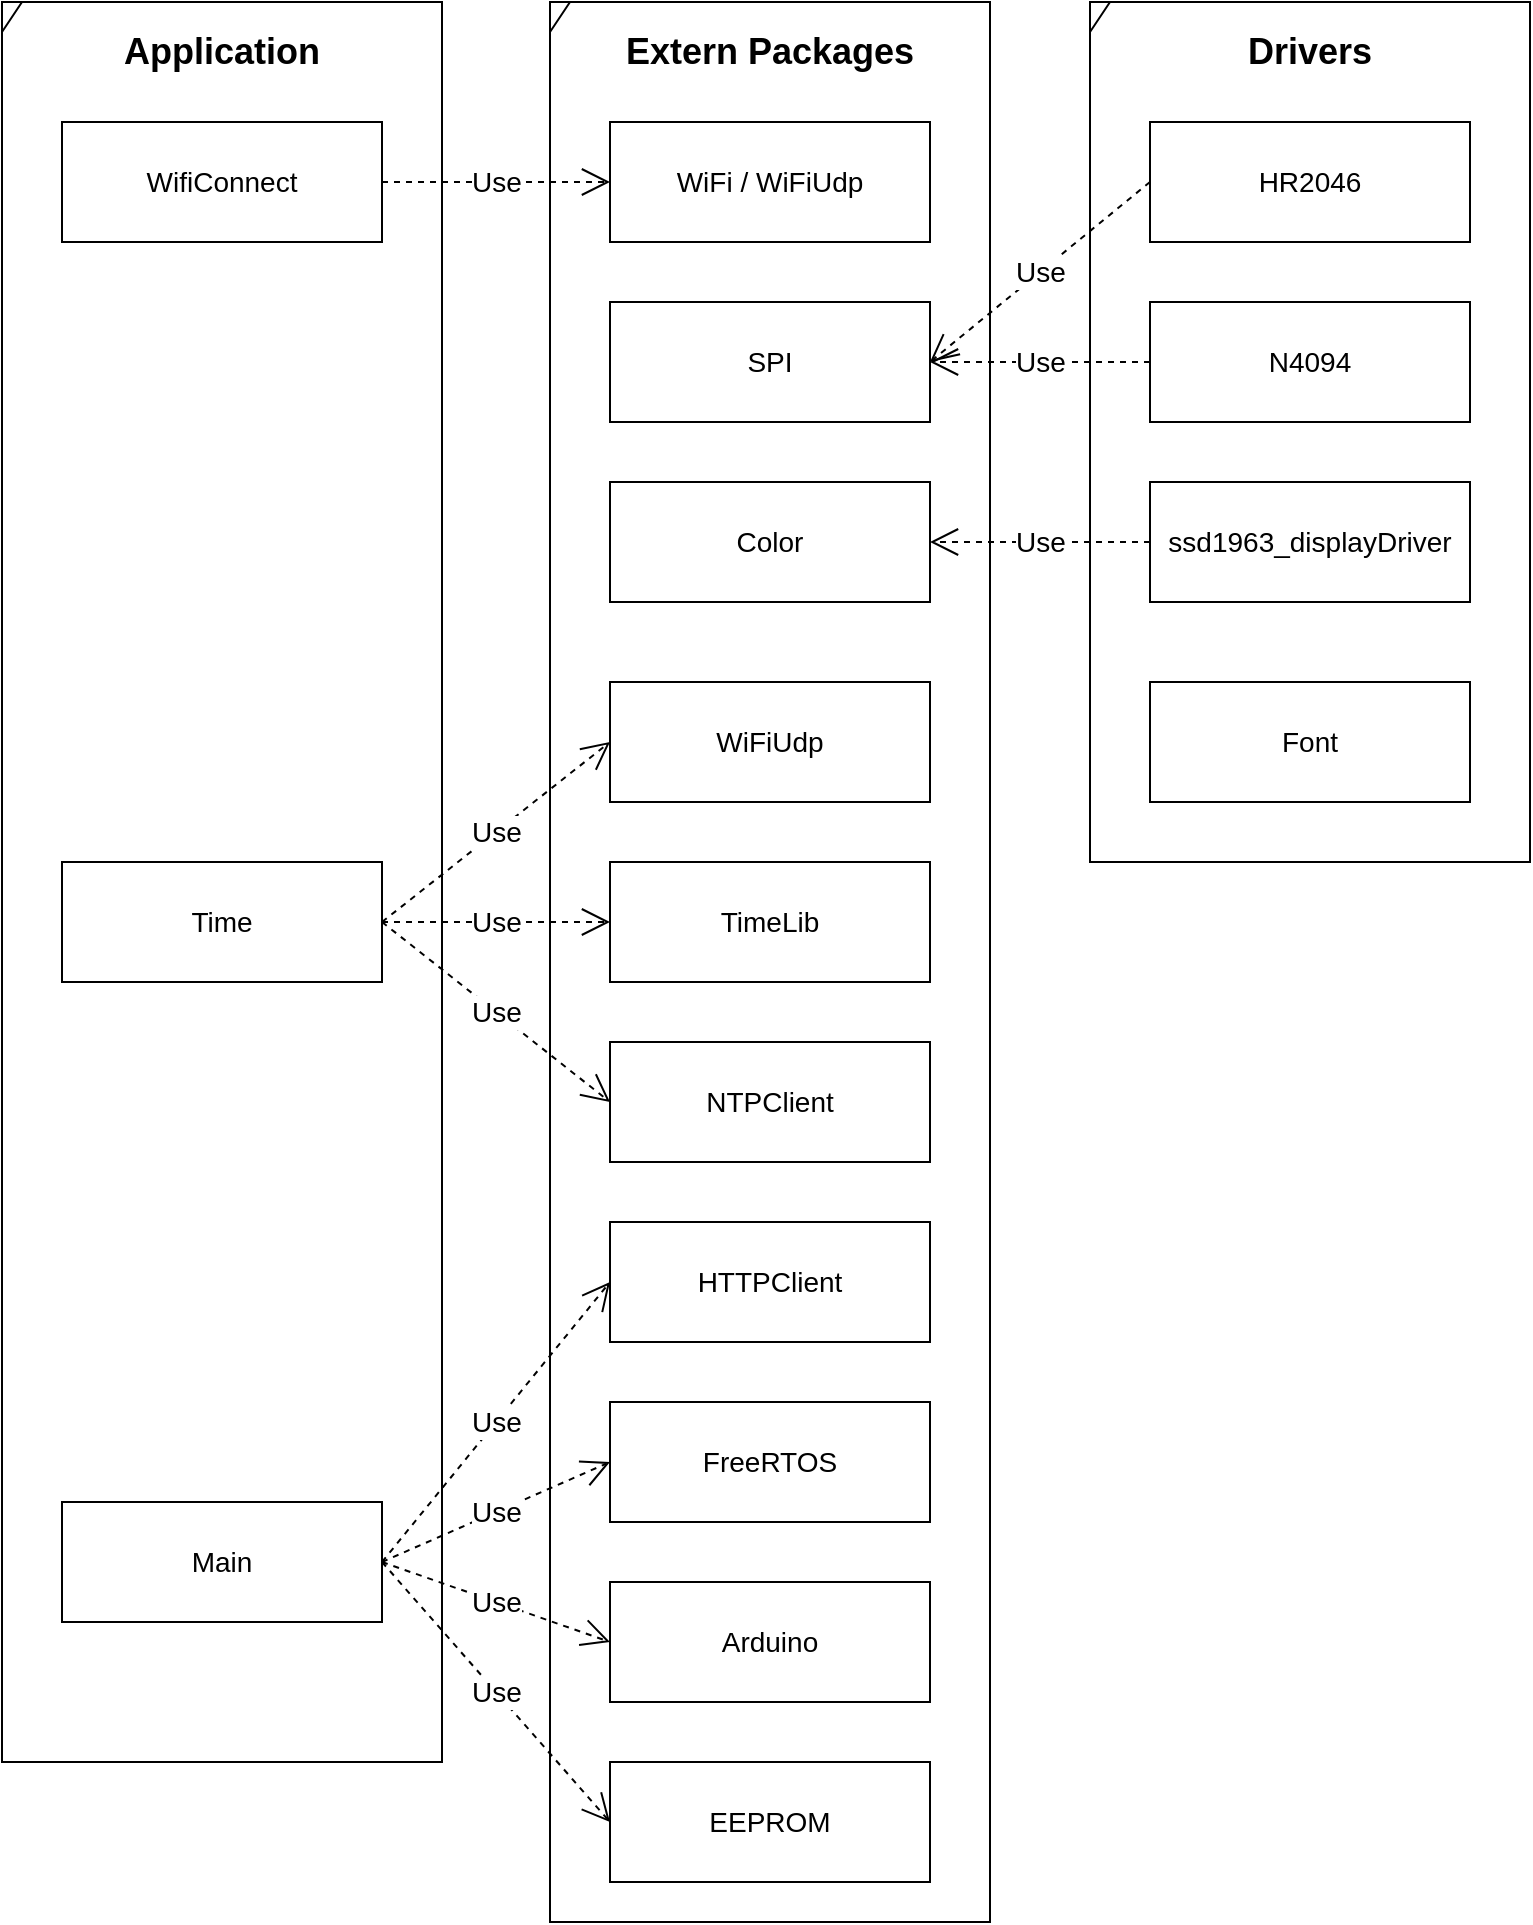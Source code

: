 <mxfile version="21.3.6" type="github">
  <diagram name="Page-1" id="uVUU3HiS8sGQWJeHyTkJ">
    <mxGraphModel dx="1912" dy="1011" grid="1" gridSize="10" guides="1" tooltips="1" connect="1" arrows="1" fold="1" page="1" pageScale="1" pageWidth="827" pageHeight="1169" math="0" shadow="0">
      <root>
        <mxCell id="0" />
        <mxCell id="1" parent="0" />
        <mxCell id="_Ct2iXuldBmcwld-qdM1-1" value="WifiConnect" style="rounded=0;whiteSpace=wrap;html=1;fontSize=14;" vertex="1" parent="1">
          <mxGeometry x="60" y="240" width="160" height="60" as="geometry" />
        </mxCell>
        <mxCell id="_Ct2iXuldBmcwld-qdM1-2" value="&lt;b&gt;&lt;font style=&quot;font-size: 18px;&quot;&gt;Application&lt;/font&gt;&lt;/b&gt;" style="text;html=1;strokeColor=none;fillColor=none;align=center;verticalAlign=middle;whiteSpace=wrap;rounded=0;" vertex="1" parent="1">
          <mxGeometry x="110" y="190" width="60" height="30" as="geometry" />
        </mxCell>
        <mxCell id="_Ct2iXuldBmcwld-qdM1-3" value="&lt;span style=&quot;font-size: 18px;&quot;&gt;&lt;b&gt;Drivers&lt;/b&gt;&lt;/span&gt;" style="text;html=1;strokeColor=none;fillColor=none;align=center;verticalAlign=middle;whiteSpace=wrap;rounded=0;" vertex="1" parent="1">
          <mxGeometry x="654" y="190" width="60" height="30" as="geometry" />
        </mxCell>
        <mxCell id="_Ct2iXuldBmcwld-qdM1-4" value="ssd1963_displayDriver" style="rounded=0;whiteSpace=wrap;html=1;fontSize=14;" vertex="1" parent="1">
          <mxGeometry x="604" y="420" width="160" height="60" as="geometry" />
        </mxCell>
        <mxCell id="_Ct2iXuldBmcwld-qdM1-5" value="HR2046" style="rounded=0;whiteSpace=wrap;html=1;fontSize=14;" vertex="1" parent="1">
          <mxGeometry x="604" y="240" width="160" height="60" as="geometry" />
        </mxCell>
        <mxCell id="_Ct2iXuldBmcwld-qdM1-6" value="N4094" style="rounded=0;whiteSpace=wrap;html=1;fontSize=14;" vertex="1" parent="1">
          <mxGeometry x="604" y="330" width="160" height="60" as="geometry" />
        </mxCell>
        <mxCell id="_Ct2iXuldBmcwld-qdM1-7" value="WiFi / WiFiUdp" style="rounded=0;whiteSpace=wrap;html=1;fontSize=14;" vertex="1" parent="1">
          <mxGeometry x="334" y="240" width="160" height="60" as="geometry" />
        </mxCell>
        <mxCell id="_Ct2iXuldBmcwld-qdM1-8" value="&lt;b&gt;&lt;font style=&quot;font-size: 18px;&quot;&gt;Extern Packages&lt;/font&gt;&lt;/b&gt;" style="text;html=1;strokeColor=none;fillColor=none;align=center;verticalAlign=middle;whiteSpace=wrap;rounded=0;" vertex="1" parent="1">
          <mxGeometry x="326" y="190" width="176" height="30" as="geometry" />
        </mxCell>
        <mxCell id="_Ct2iXuldBmcwld-qdM1-9" value="SPI" style="rounded=0;whiteSpace=wrap;html=1;fontSize=14;" vertex="1" parent="1">
          <mxGeometry x="334" y="330" width="160" height="60" as="geometry" />
        </mxCell>
        <mxCell id="_Ct2iXuldBmcwld-qdM1-10" value="Color" style="rounded=0;whiteSpace=wrap;html=1;fontSize=14;" vertex="1" parent="1">
          <mxGeometry x="334" y="420" width="160" height="60" as="geometry" />
        </mxCell>
        <mxCell id="_Ct2iXuldBmcwld-qdM1-11" value="Use" style="endArrow=open;endSize=12;dashed=1;html=1;rounded=0;entryX=1;entryY=0.5;entryDx=0;entryDy=0;exitX=0;exitY=0.5;exitDx=0;exitDy=0;fontSize=14;" edge="1" parent="1" source="_Ct2iXuldBmcwld-qdM1-5" target="_Ct2iXuldBmcwld-qdM1-9">
          <mxGeometry width="160" relative="1" as="geometry">
            <mxPoint x="500" y="390" as="sourcePoint" />
            <mxPoint x="340" y="390" as="targetPoint" />
          </mxGeometry>
        </mxCell>
        <mxCell id="_Ct2iXuldBmcwld-qdM1-12" value="Use" style="endArrow=open;endSize=12;dashed=1;html=1;rounded=0;entryX=1;entryY=0.5;entryDx=0;entryDy=0;exitX=0;exitY=0.5;exitDx=0;exitDy=0;fontSize=14;" edge="1" parent="1" source="_Ct2iXuldBmcwld-qdM1-6" target="_Ct2iXuldBmcwld-qdM1-9">
          <mxGeometry width="160" relative="1" as="geometry">
            <mxPoint x="610" y="370" as="sourcePoint" />
            <mxPoint x="504" y="370" as="targetPoint" />
          </mxGeometry>
        </mxCell>
        <mxCell id="_Ct2iXuldBmcwld-qdM1-13" value="Time" style="rounded=0;whiteSpace=wrap;html=1;fontSize=14;" vertex="1" parent="1">
          <mxGeometry x="60" y="610" width="160" height="60" as="geometry" />
        </mxCell>
        <mxCell id="_Ct2iXuldBmcwld-qdM1-14" value="Font" style="rounded=0;whiteSpace=wrap;html=1;fontSize=14;" vertex="1" parent="1">
          <mxGeometry x="604" y="520" width="160" height="60" as="geometry" />
        </mxCell>
        <mxCell id="_Ct2iXuldBmcwld-qdM1-15" value="Use" style="endArrow=open;endSize=12;dashed=1;html=1;rounded=0;entryX=0;entryY=0.5;entryDx=0;entryDy=0;exitX=1;exitY=0.5;exitDx=0;exitDy=0;fontSize=14;" edge="1" parent="1" source="_Ct2iXuldBmcwld-qdM1-1" target="_Ct2iXuldBmcwld-qdM1-7">
          <mxGeometry width="160" relative="1" as="geometry">
            <mxPoint x="610" y="280" as="sourcePoint" />
            <mxPoint x="504" y="370" as="targetPoint" />
          </mxGeometry>
        </mxCell>
        <mxCell id="_Ct2iXuldBmcwld-qdM1-16" value="" style="shape=umlFrame;whiteSpace=wrap;html=1;pointerEvents=0;width=10;height=15;" vertex="1" parent="1">
          <mxGeometry x="30" y="180" width="220" height="880" as="geometry" />
        </mxCell>
        <mxCell id="_Ct2iXuldBmcwld-qdM1-17" value="Use" style="endArrow=open;endSize=12;dashed=1;html=1;rounded=0;entryX=1;entryY=0.5;entryDx=0;entryDy=0;exitX=0;exitY=0.5;exitDx=0;exitDy=0;fontSize=14;" edge="1" parent="1" source="_Ct2iXuldBmcwld-qdM1-4" target="_Ct2iXuldBmcwld-qdM1-10">
          <mxGeometry width="160" relative="1" as="geometry">
            <mxPoint x="610" y="370" as="sourcePoint" />
            <mxPoint x="504" y="370" as="targetPoint" />
          </mxGeometry>
        </mxCell>
        <mxCell id="_Ct2iXuldBmcwld-qdM1-18" value="" style="shape=umlFrame;whiteSpace=wrap;html=1;pointerEvents=0;width=10;height=15;" vertex="1" parent="1">
          <mxGeometry x="304" y="180" width="220" height="960" as="geometry" />
        </mxCell>
        <mxCell id="_Ct2iXuldBmcwld-qdM1-19" value="" style="shape=umlFrame;whiteSpace=wrap;html=1;pointerEvents=0;width=10;height=15;" vertex="1" parent="1">
          <mxGeometry x="574" y="180" width="220" height="430" as="geometry" />
        </mxCell>
        <mxCell id="_Ct2iXuldBmcwld-qdM1-20" value="Main" style="rounded=0;whiteSpace=wrap;html=1;fontSize=14;" vertex="1" parent="1">
          <mxGeometry x="60" y="930" width="160" height="60" as="geometry" />
        </mxCell>
        <mxCell id="_Ct2iXuldBmcwld-qdM1-21" value="TimeLib" style="rounded=0;whiteSpace=wrap;html=1;fontSize=14;" vertex="1" parent="1">
          <mxGeometry x="334" y="610" width="160" height="60" as="geometry" />
        </mxCell>
        <mxCell id="_Ct2iXuldBmcwld-qdM1-22" value="HTTPClient" style="rounded=0;whiteSpace=wrap;html=1;fontSize=14;" vertex="1" parent="1">
          <mxGeometry x="334" y="790" width="160" height="60" as="geometry" />
        </mxCell>
        <mxCell id="_Ct2iXuldBmcwld-qdM1-24" value="Use" style="endArrow=open;endSize=12;dashed=1;html=1;rounded=0;entryX=0;entryY=0.5;entryDx=0;entryDy=0;exitX=1;exitY=0.5;exitDx=0;exitDy=0;fontSize=14;" edge="1" parent="1" source="_Ct2iXuldBmcwld-qdM1-20" target="_Ct2iXuldBmcwld-qdM1-22">
          <mxGeometry width="160" relative="1" as="geometry">
            <mxPoint x="230" y="280" as="sourcePoint" />
            <mxPoint x="344" y="280" as="targetPoint" />
          </mxGeometry>
        </mxCell>
        <mxCell id="_Ct2iXuldBmcwld-qdM1-25" value="Use" style="endArrow=open;endSize=12;dashed=1;html=1;rounded=0;entryX=0;entryY=0.5;entryDx=0;entryDy=0;exitX=1;exitY=0.5;exitDx=0;exitDy=0;fontSize=14;" edge="1" parent="1" source="_Ct2iXuldBmcwld-qdM1-13" target="_Ct2iXuldBmcwld-qdM1-21">
          <mxGeometry width="160" relative="1" as="geometry">
            <mxPoint x="230" y="550" as="sourcePoint" />
            <mxPoint x="344" y="640" as="targetPoint" />
          </mxGeometry>
        </mxCell>
        <mxCell id="_Ct2iXuldBmcwld-qdM1-26" value="FreeRTOS" style="rounded=0;whiteSpace=wrap;html=1;fontSize=14;" vertex="1" parent="1">
          <mxGeometry x="334" y="880" width="160" height="60" as="geometry" />
        </mxCell>
        <mxCell id="_Ct2iXuldBmcwld-qdM1-27" value="Use" style="endArrow=open;endSize=12;dashed=1;html=1;rounded=0;entryX=0;entryY=0.5;entryDx=0;entryDy=0;exitX=1;exitY=0.5;exitDx=0;exitDy=0;fontSize=14;" edge="1" parent="1" source="_Ct2iXuldBmcwld-qdM1-20" target="_Ct2iXuldBmcwld-qdM1-26">
          <mxGeometry width="160" relative="1" as="geometry">
            <mxPoint x="230" y="550" as="sourcePoint" />
            <mxPoint x="344" y="640" as="targetPoint" />
          </mxGeometry>
        </mxCell>
        <mxCell id="_Ct2iXuldBmcwld-qdM1-28" value="Use" style="endArrow=open;endSize=12;dashed=1;html=1;rounded=0;entryX=0;entryY=0.5;entryDx=0;entryDy=0;exitX=1;exitY=0.5;exitDx=0;exitDy=0;fontSize=14;" edge="1" parent="1" source="_Ct2iXuldBmcwld-qdM1-13" target="_Ct2iXuldBmcwld-qdM1-32">
          <mxGeometry width="160" relative="1" as="geometry">
            <mxPoint x="230" y="460" as="sourcePoint" />
            <mxPoint x="344" y="550" as="targetPoint" />
          </mxGeometry>
        </mxCell>
        <mxCell id="_Ct2iXuldBmcwld-qdM1-29" value="NTPClient" style="rounded=0;whiteSpace=wrap;html=1;fontSize=14;" vertex="1" parent="1">
          <mxGeometry x="334" y="700" width="160" height="60" as="geometry" />
        </mxCell>
        <mxCell id="_Ct2iXuldBmcwld-qdM1-30" value="Use" style="endArrow=open;endSize=12;dashed=1;html=1;rounded=0;entryX=0;entryY=0.5;entryDx=0;entryDy=0;exitX=1;exitY=0.5;exitDx=0;exitDy=0;fontSize=14;" edge="1" parent="1" source="_Ct2iXuldBmcwld-qdM1-13" target="_Ct2iXuldBmcwld-qdM1-29">
          <mxGeometry width="160" relative="1" as="geometry">
            <mxPoint x="230" y="460" as="sourcePoint" />
            <mxPoint x="344" y="550" as="targetPoint" />
          </mxGeometry>
        </mxCell>
        <mxCell id="_Ct2iXuldBmcwld-qdM1-31" value="Arduino" style="rounded=0;whiteSpace=wrap;html=1;fontSize=14;" vertex="1" parent="1">
          <mxGeometry x="334" y="970" width="160" height="60" as="geometry" />
        </mxCell>
        <mxCell id="_Ct2iXuldBmcwld-qdM1-32" value="WiFiUdp" style="rounded=0;whiteSpace=wrap;html=1;fontSize=14;" vertex="1" parent="1">
          <mxGeometry x="334" y="520" width="160" height="60" as="geometry" />
        </mxCell>
        <mxCell id="_Ct2iXuldBmcwld-qdM1-33" value="Use" style="endArrow=open;endSize=12;dashed=1;html=1;rounded=0;entryX=0;entryY=0.5;entryDx=0;entryDy=0;exitX=1;exitY=0.5;exitDx=0;exitDy=0;fontSize=14;" edge="1" parent="1" source="_Ct2iXuldBmcwld-qdM1-20" target="_Ct2iXuldBmcwld-qdM1-31">
          <mxGeometry width="160" relative="1" as="geometry">
            <mxPoint x="230" y="920" as="sourcePoint" />
            <mxPoint x="344" y="920" as="targetPoint" />
          </mxGeometry>
        </mxCell>
        <mxCell id="_Ct2iXuldBmcwld-qdM1-34" value="EEPROM" style="rounded=0;whiteSpace=wrap;html=1;fontSize=14;" vertex="1" parent="1">
          <mxGeometry x="334" y="1060" width="160" height="60" as="geometry" />
        </mxCell>
        <mxCell id="_Ct2iXuldBmcwld-qdM1-35" value="Use" style="endArrow=open;endSize=12;dashed=1;html=1;rounded=0;entryX=0;entryY=0.5;entryDx=0;entryDy=0;exitX=1;exitY=0.5;exitDx=0;exitDy=0;fontSize=14;" edge="1" parent="1" source="_Ct2iXuldBmcwld-qdM1-20" target="_Ct2iXuldBmcwld-qdM1-34">
          <mxGeometry width="160" relative="1" as="geometry">
            <mxPoint x="230" y="920" as="sourcePoint" />
            <mxPoint x="344" y="1010" as="targetPoint" />
          </mxGeometry>
        </mxCell>
      </root>
    </mxGraphModel>
  </diagram>
</mxfile>
